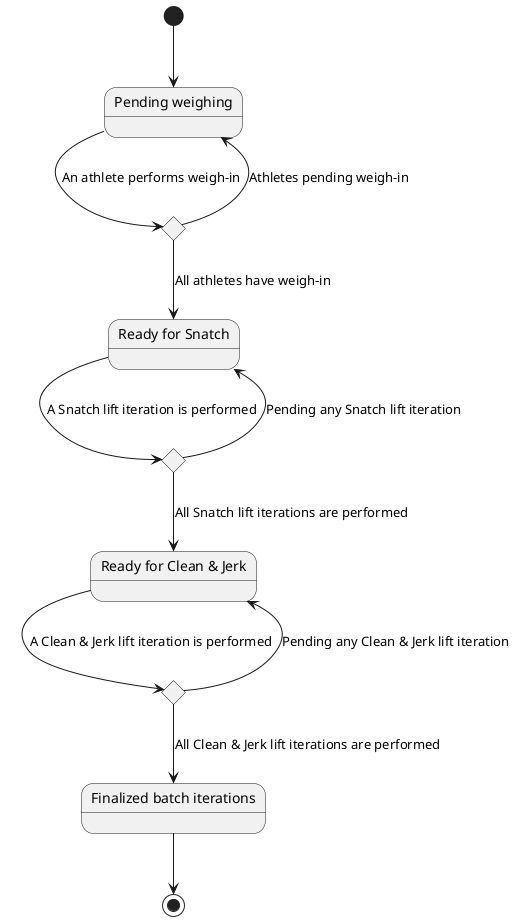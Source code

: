 @startuml
state "Pending weighing" as PendingWeighing
state "More weigh-ins pending?" as MoreWeighin <<choice>>
state "Ready for Snatch" as ReadyForSnatch
state "More Snatch iterations pending?" as MoreSnatchIteration <<choice>>
state "Ready for Clean & Jerk" as ReadyForCleanAndJerk
state "More Clean & Jerk iterations pending?" as MoreCleanAndJerkIteration <<choice>>
state "Finalized batch iterations" as FinalizedBatchIterations

[*] --> PendingWeighing
PendingWeighing --> MoreWeighin : An athlete performs weigh-in
MoreWeighin --> PendingWeighing : Athletes pending weigh-in
MoreWeighin --> ReadyForSnatch : All athletes have weigh-in
ReadyForSnatch --> MoreSnatchIteration : A Snatch lift iteration is performed
MoreSnatchIteration --> ReadyForSnatch : Pending any Snatch lift iteration
MoreSnatchIteration --> ReadyForCleanAndJerk : All Snatch lift iterations are performed
ReadyForCleanAndJerk --> MoreCleanAndJerkIteration : A Clean & Jerk lift iteration is performed
MoreCleanAndJerkIteration --> ReadyForCleanAndJerk : Pending any Clean & Jerk lift iteration
MoreCleanAndJerkIteration --> FinalizedBatchIterations : All Clean & Jerk lift iterations are performed
FinalizedBatchIterations --> [*]
@enduml

